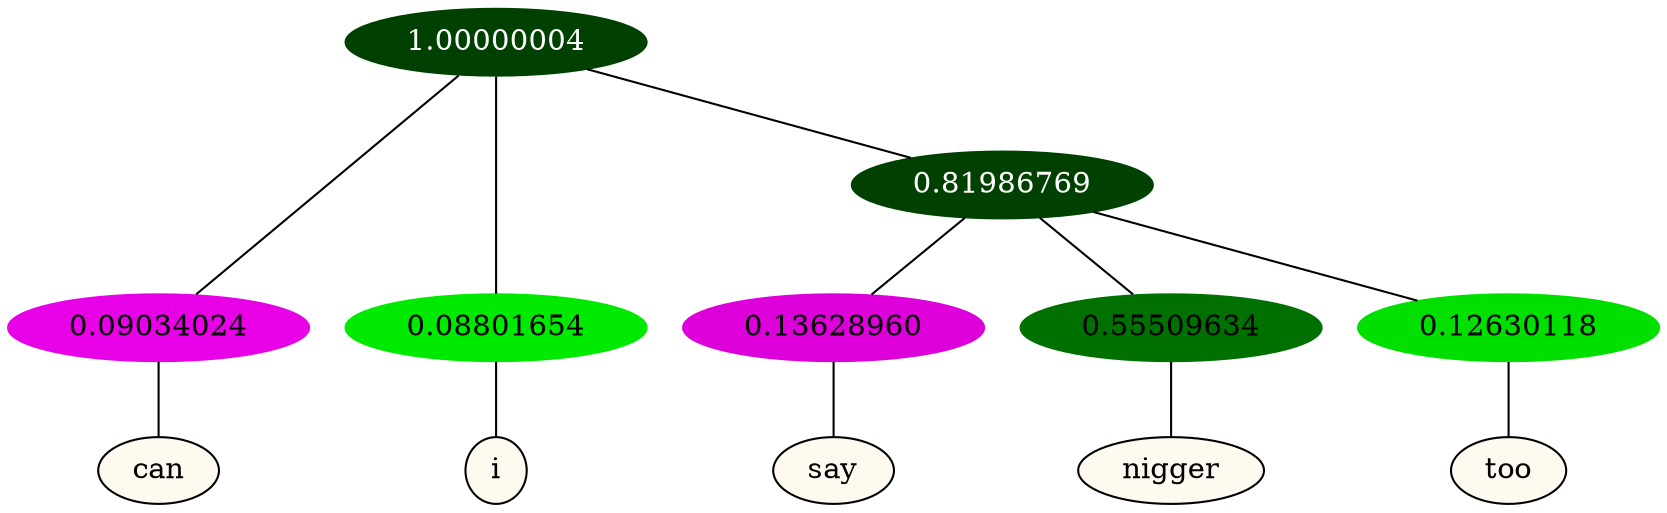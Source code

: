 graph {
	node [format=png height=0.15 nodesep=0.001 ordering=out overlap=prism overlap_scaling=0.01 ranksep=0.001 ratio=0.2 style=filled width=0.15]
	{
		rank=same
		a_w_1 [label=can color=black fillcolor=floralwhite style="filled,solid"]
		a_w_2 [label=i color=black fillcolor=floralwhite style="filled,solid"]
		a_w_4 [label=say color=black fillcolor=floralwhite style="filled,solid"]
		a_w_5 [label=nigger color=black fillcolor=floralwhite style="filled,solid"]
		a_w_6 [label=too color=black fillcolor=floralwhite style="filled,solid"]
	}
	a_n_1 -- a_w_1
	a_n_2 -- a_w_2
	a_n_4 -- a_w_4
	a_n_5 -- a_w_5
	a_n_6 -- a_w_6
	{
		rank=same
		a_n_1 [label=0.09034024 color="0.835 1.000 0.910" fontcolor=black]
		a_n_2 [label=0.08801654 color="0.334 1.000 0.912" fontcolor=black]
		a_n_4 [label=0.13628960 color="0.835 1.000 0.864" fontcolor=black]
		a_n_5 [label=0.55509634 color="0.334 1.000 0.445" fontcolor=black]
		a_n_6 [label=0.12630118 color="0.334 1.000 0.874" fontcolor=black]
	}
	a_n_0 [label=1.00000004 color="0.334 1.000 0.250" fontcolor=grey99]
	a_n_0 -- a_n_1
	a_n_0 -- a_n_2
	a_n_3 [label=0.81986769 color="0.334 1.000 0.250" fontcolor=grey99]
	a_n_0 -- a_n_3
	a_n_3 -- a_n_4
	a_n_3 -- a_n_5
	a_n_3 -- a_n_6
}
